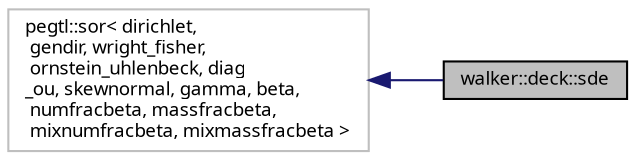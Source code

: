 digraph "walker::deck::sde"
{
 // INTERACTIVE_SVG=YES
  bgcolor="transparent";
  edge [fontname="sans-serif",fontsize="9",labelfontname="sans-serif",labelfontsize="9"];
  node [fontname="sans-serif",fontsize="9",shape=record];
  rankdir="LR";
  Node1 [label="walker::deck::sde",height=0.2,width=0.4,color="black", fillcolor="grey75", style="filled", fontcolor="black"];
  Node2 -> Node1 [dir="back",color="midnightblue",fontsize="9",style="solid",fontname="sans-serif"];
  Node2 [label="pegtl::sor\< dirichlet,\l gendir, wright_fisher,\l ornstein_uhlenbeck, diag\l_ou, skewnormal, gamma, beta,\l numfracbeta, massfracbeta,\l mixnumfracbeta, mixmassfracbeta \>",height=0.2,width=0.4,color="grey75"];
}
